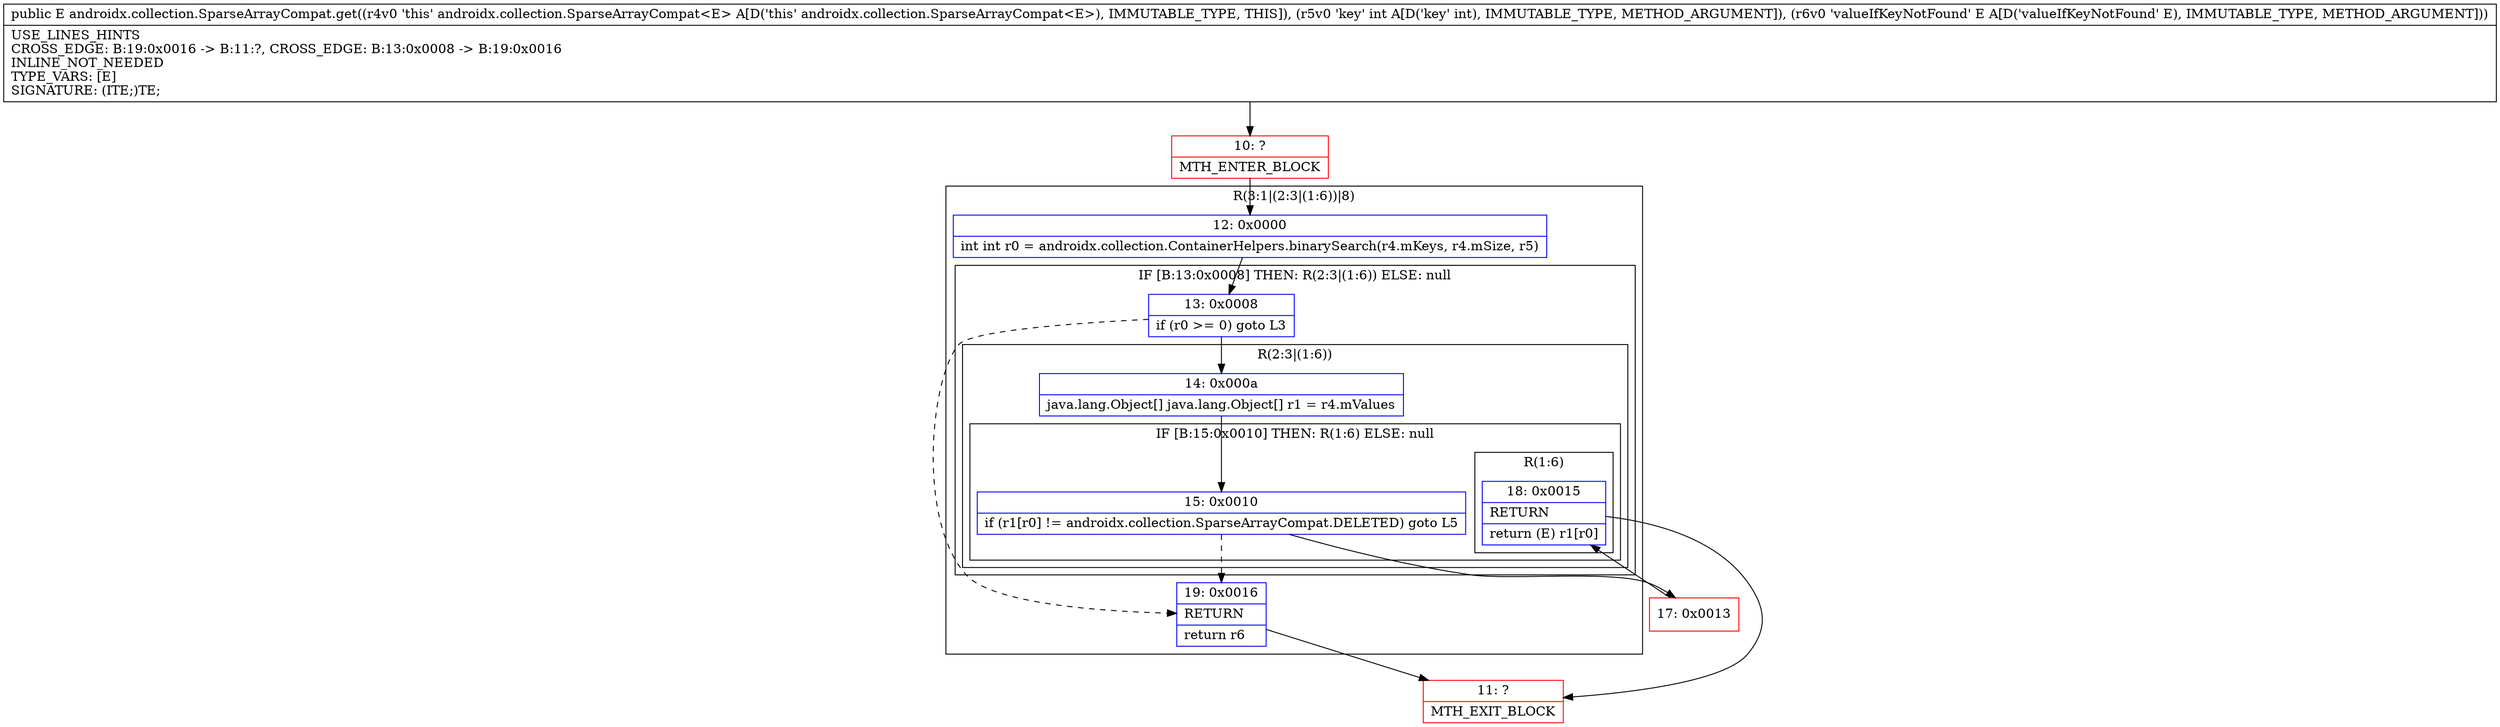 digraph "CFG forandroidx.collection.SparseArrayCompat.get(ILjava\/lang\/Object;)Ljava\/lang\/Object;" {
subgraph cluster_Region_687108173 {
label = "R(3:1|(2:3|(1:6))|8)";
node [shape=record,color=blue];
Node_12 [shape=record,label="{12\:\ 0x0000|int int r0 = androidx.collection.ContainerHelpers.binarySearch(r4.mKeys, r4.mSize, r5)\l}"];
subgraph cluster_IfRegion_1137498714 {
label = "IF [B:13:0x0008] THEN: R(2:3|(1:6)) ELSE: null";
node [shape=record,color=blue];
Node_13 [shape=record,label="{13\:\ 0x0008|if (r0 \>= 0) goto L3\l}"];
subgraph cluster_Region_1858725762 {
label = "R(2:3|(1:6))";
node [shape=record,color=blue];
Node_14 [shape=record,label="{14\:\ 0x000a|java.lang.Object[] java.lang.Object[] r1 = r4.mValues\l}"];
subgraph cluster_IfRegion_323499664 {
label = "IF [B:15:0x0010] THEN: R(1:6) ELSE: null";
node [shape=record,color=blue];
Node_15 [shape=record,label="{15\:\ 0x0010|if (r1[r0] != androidx.collection.SparseArrayCompat.DELETED) goto L5\l}"];
subgraph cluster_Region_1697944945 {
label = "R(1:6)";
node [shape=record,color=blue];
Node_18 [shape=record,label="{18\:\ 0x0015|RETURN\l|return (E) r1[r0]\l}"];
}
}
}
}
Node_19 [shape=record,label="{19\:\ 0x0016|RETURN\l|return r6\l}"];
}
Node_10 [shape=record,color=red,label="{10\:\ ?|MTH_ENTER_BLOCK\l}"];
Node_17 [shape=record,color=red,label="{17\:\ 0x0013}"];
Node_11 [shape=record,color=red,label="{11\:\ ?|MTH_EXIT_BLOCK\l}"];
MethodNode[shape=record,label="{public E androidx.collection.SparseArrayCompat.get((r4v0 'this' androidx.collection.SparseArrayCompat\<E\> A[D('this' androidx.collection.SparseArrayCompat\<E\>), IMMUTABLE_TYPE, THIS]), (r5v0 'key' int A[D('key' int), IMMUTABLE_TYPE, METHOD_ARGUMENT]), (r6v0 'valueIfKeyNotFound' E A[D('valueIfKeyNotFound' E), IMMUTABLE_TYPE, METHOD_ARGUMENT]))  | USE_LINES_HINTS\lCROSS_EDGE: B:19:0x0016 \-\> B:11:?, CROSS_EDGE: B:13:0x0008 \-\> B:19:0x0016\lINLINE_NOT_NEEDED\lTYPE_VARS: [E]\lSIGNATURE: (ITE;)TE;\l}"];
MethodNode -> Node_10;Node_12 -> Node_13;
Node_13 -> Node_14;
Node_13 -> Node_19[style=dashed];
Node_14 -> Node_15;
Node_15 -> Node_17;
Node_15 -> Node_19[style=dashed];
Node_18 -> Node_11;
Node_19 -> Node_11;
Node_10 -> Node_12;
Node_17 -> Node_18;
}

